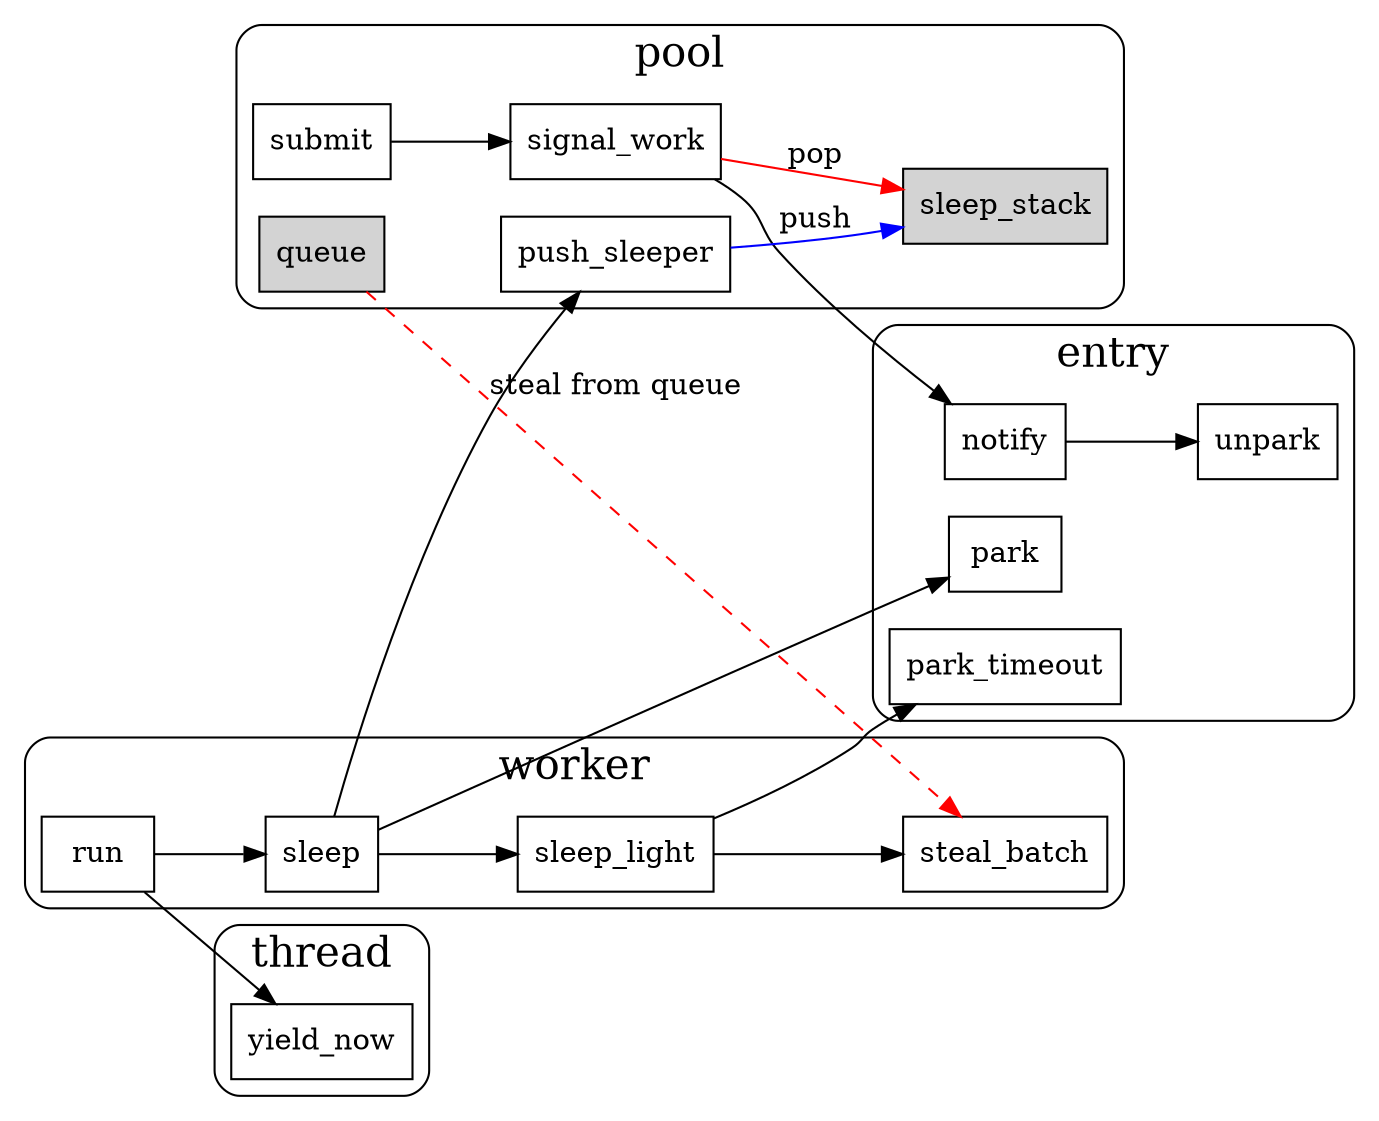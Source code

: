 //
// worker-sleep.dot
//
// Created on 28-09-2019 by xieyu
//
digraph workersleep {
  rankdir=LR;
  node[shape=box];

  subgraph cluster_worker{
    graph[label="worker";fontsize=20;style=rounded]

    worker_run[label="run"]
    worker_run -> sleep -> sleep_light -> steal_batch;
  }

  subgraph cluster_pool{
    graph[label="pool";fontsize=20;style=rounded;]

    sleep_stack[style=filled];

    submit -> signal_work;
    signal_work -> sleep_stack[label="pop";color=red;];
    push_sleeper -> sleep_stack[label="push";color=blue;];
    pool_queue[label="queue";style="filled"];
  }

  subgraph cluster_entry {
    graph[label="entry";fontsize=20;style=rounded]

    park_timeout;
    park;
    notify -> unpark;
  }

  subgraph cluster_thread{
    graph[label="thread";fontsize=20;style=rounded]

    yield_now;
  }

  worker_run -> yield_now;
  pool_queue -> steal_batch[label="steal from queue";style=dashed;color=red]
  sleep_light -> park_timeout;
  sleep -> {park, push_sleeper};
  signal_work -> notify;
}
